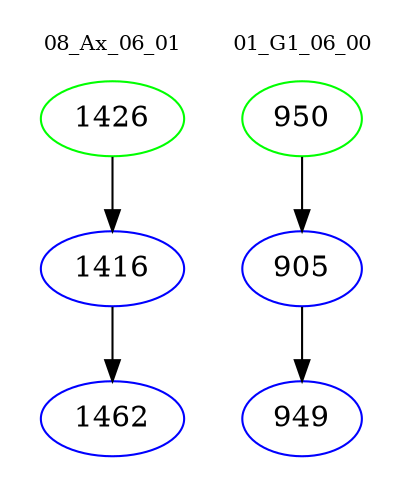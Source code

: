 digraph{
subgraph cluster_0 {
color = white
label = "08_Ax_06_01";
fontsize=10;
T0_1426 [label="1426", color="green"]
T0_1426 -> T0_1416 [color="black"]
T0_1416 [label="1416", color="blue"]
T0_1416 -> T0_1462 [color="black"]
T0_1462 [label="1462", color="blue"]
}
subgraph cluster_1 {
color = white
label = "01_G1_06_00";
fontsize=10;
T1_950 [label="950", color="green"]
T1_950 -> T1_905 [color="black"]
T1_905 [label="905", color="blue"]
T1_905 -> T1_949 [color="black"]
T1_949 [label="949", color="blue"]
}
}

